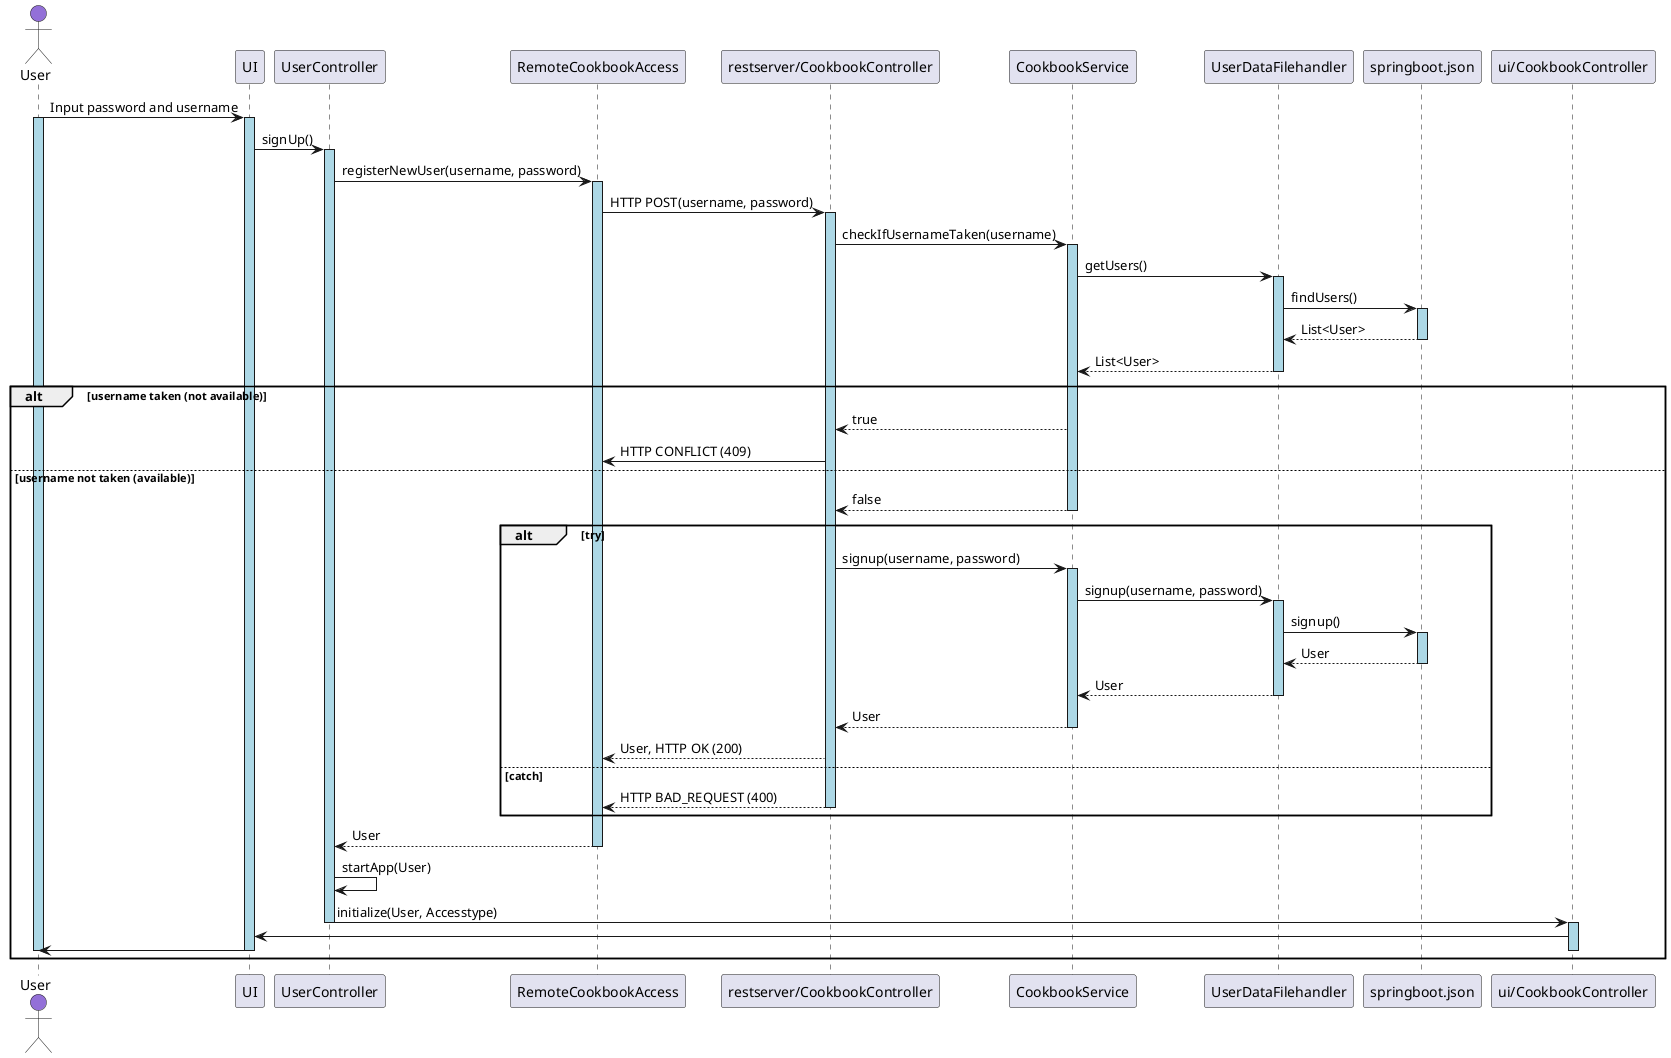 @startuml Sequence Diagram

Actor User as user  #MediumPurple
participant UI as ui
participant UserController as uc  
participant RemoteCookbookAccess as rca 
participant "restserver/CookbookController" as rcc  
participant CookbookService as cs 
participant UserDataFilehandler as udf  
participant "springboot.json" as sbj 
participant "ui/CookbookController" as ucc 

user -> ui: Input password and username
activate user #LightBlue
activate ui #LightBlue
ui -> uc: signUp()
activate uc #LightBlue
uc -> rca: registerNewUser(username, password)
activate rca #LightBlue
rca -> rcc: HTTP POST(username, password)
activate rcc #LightBlue
rcc -> cs: checkIfUsernameTaken(username)
activate cs #LightBlue
cs -> udf: getUsers()
activate udf #LightBlue
udf -> sbj: findUsers()
activate sbj #LightBlue
sbj --> udf: List<User>
deactivate sbj
udf --> cs: List<User>
deactivate udf

alt username taken (not available)
cs --> rcc: true
rcc -> rca: HTTP CONFLICT (409)

else username not taken (available)
cs --> rcc: false
deactivate cs
    group alt [try]
    rcc -> cs: signup(username, password)
    activate cs #LightBlue
    cs -> udf: signup(username, password)
    activate udf #LightBlue
    udf -> sbj: signup()
    activate sbj #LightBlue
    sbj --> udf: User
    deactivate sbj
    udf --> cs: User
    deactivate udf
    cs --> rcc: User
    deactivate cs
    rcc --> rca: User, HTTP OK (200)
    

    else catch
    rcc --> rca: HTTP BAD_REQUEST (400)
    deactivate rcc
    end

activate rcc #LightBlue






rca --> uc: User
deactivate rca
uc -> uc: startApp(User)
uc -> ucc: initialize(User, Accesstype)
deactivate uc
activate ucc #LightBlue
ucc -> ui
ui -> user
deactivate ucc
deactivate ui
deactivate user
end

@enduml